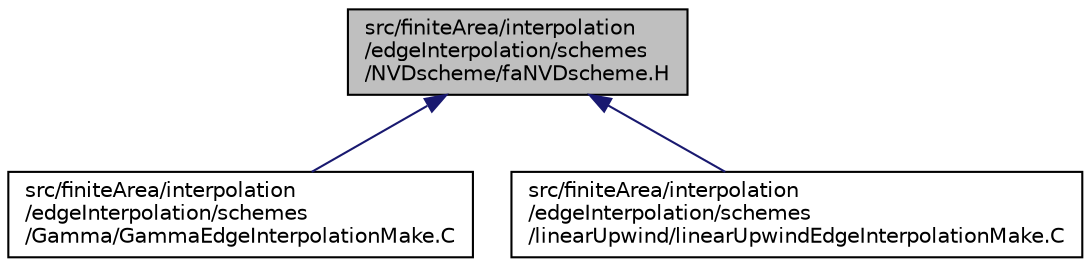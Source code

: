 digraph "src/finiteArea/interpolation/edgeInterpolation/schemes/NVDscheme/faNVDscheme.H"
{
  bgcolor="transparent";
  edge [fontname="Helvetica",fontsize="10",labelfontname="Helvetica",labelfontsize="10"];
  node [fontname="Helvetica",fontsize="10",shape=record];
  Node1 [label="src/finiteArea/interpolation\l/edgeInterpolation/schemes\l/NVDscheme/faNVDscheme.H",height=0.2,width=0.4,color="black", fillcolor="grey75", style="filled" fontcolor="black"];
  Node1 -> Node2 [dir="back",color="midnightblue",fontsize="10",style="solid",fontname="Helvetica"];
  Node2 [label="src/finiteArea/interpolation\l/edgeInterpolation/schemes\l/Gamma/GammaEdgeInterpolationMake.C",height=0.2,width=0.4,color="black",URL="$GammaEdgeInterpolationMake_8C.html"];
  Node1 -> Node3 [dir="back",color="midnightblue",fontsize="10",style="solid",fontname="Helvetica"];
  Node3 [label="src/finiteArea/interpolation\l/edgeInterpolation/schemes\l/linearUpwind/linearUpwindEdgeInterpolationMake.C",height=0.2,width=0.4,color="black",URL="$linearUpwindEdgeInterpolationMake_8C.html"];
}
